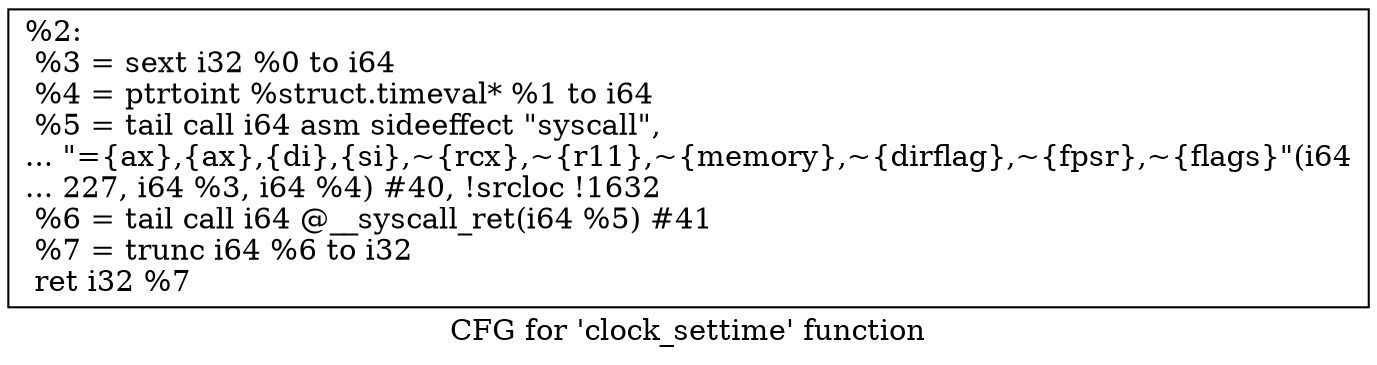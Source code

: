 digraph "CFG for 'clock_settime' function" {
	label="CFG for 'clock_settime' function";

	Node0x1e6daa0 [shape=record,label="{%2:\l  %3 = sext i32 %0 to i64\l  %4 = ptrtoint %struct.timeval* %1 to i64\l  %5 = tail call i64 asm sideeffect \"syscall\",\l... \"=\{ax\},\{ax\},\{di\},\{si\},~\{rcx\},~\{r11\},~\{memory\},~\{dirflag\},~\{fpsr\},~\{flags\}\"(i64\l... 227, i64 %3, i64 %4) #40, !srcloc !1632\l  %6 = tail call i64 @__syscall_ret(i64 %5) #41\l  %7 = trunc i64 %6 to i32\l  ret i32 %7\l}"];
}

